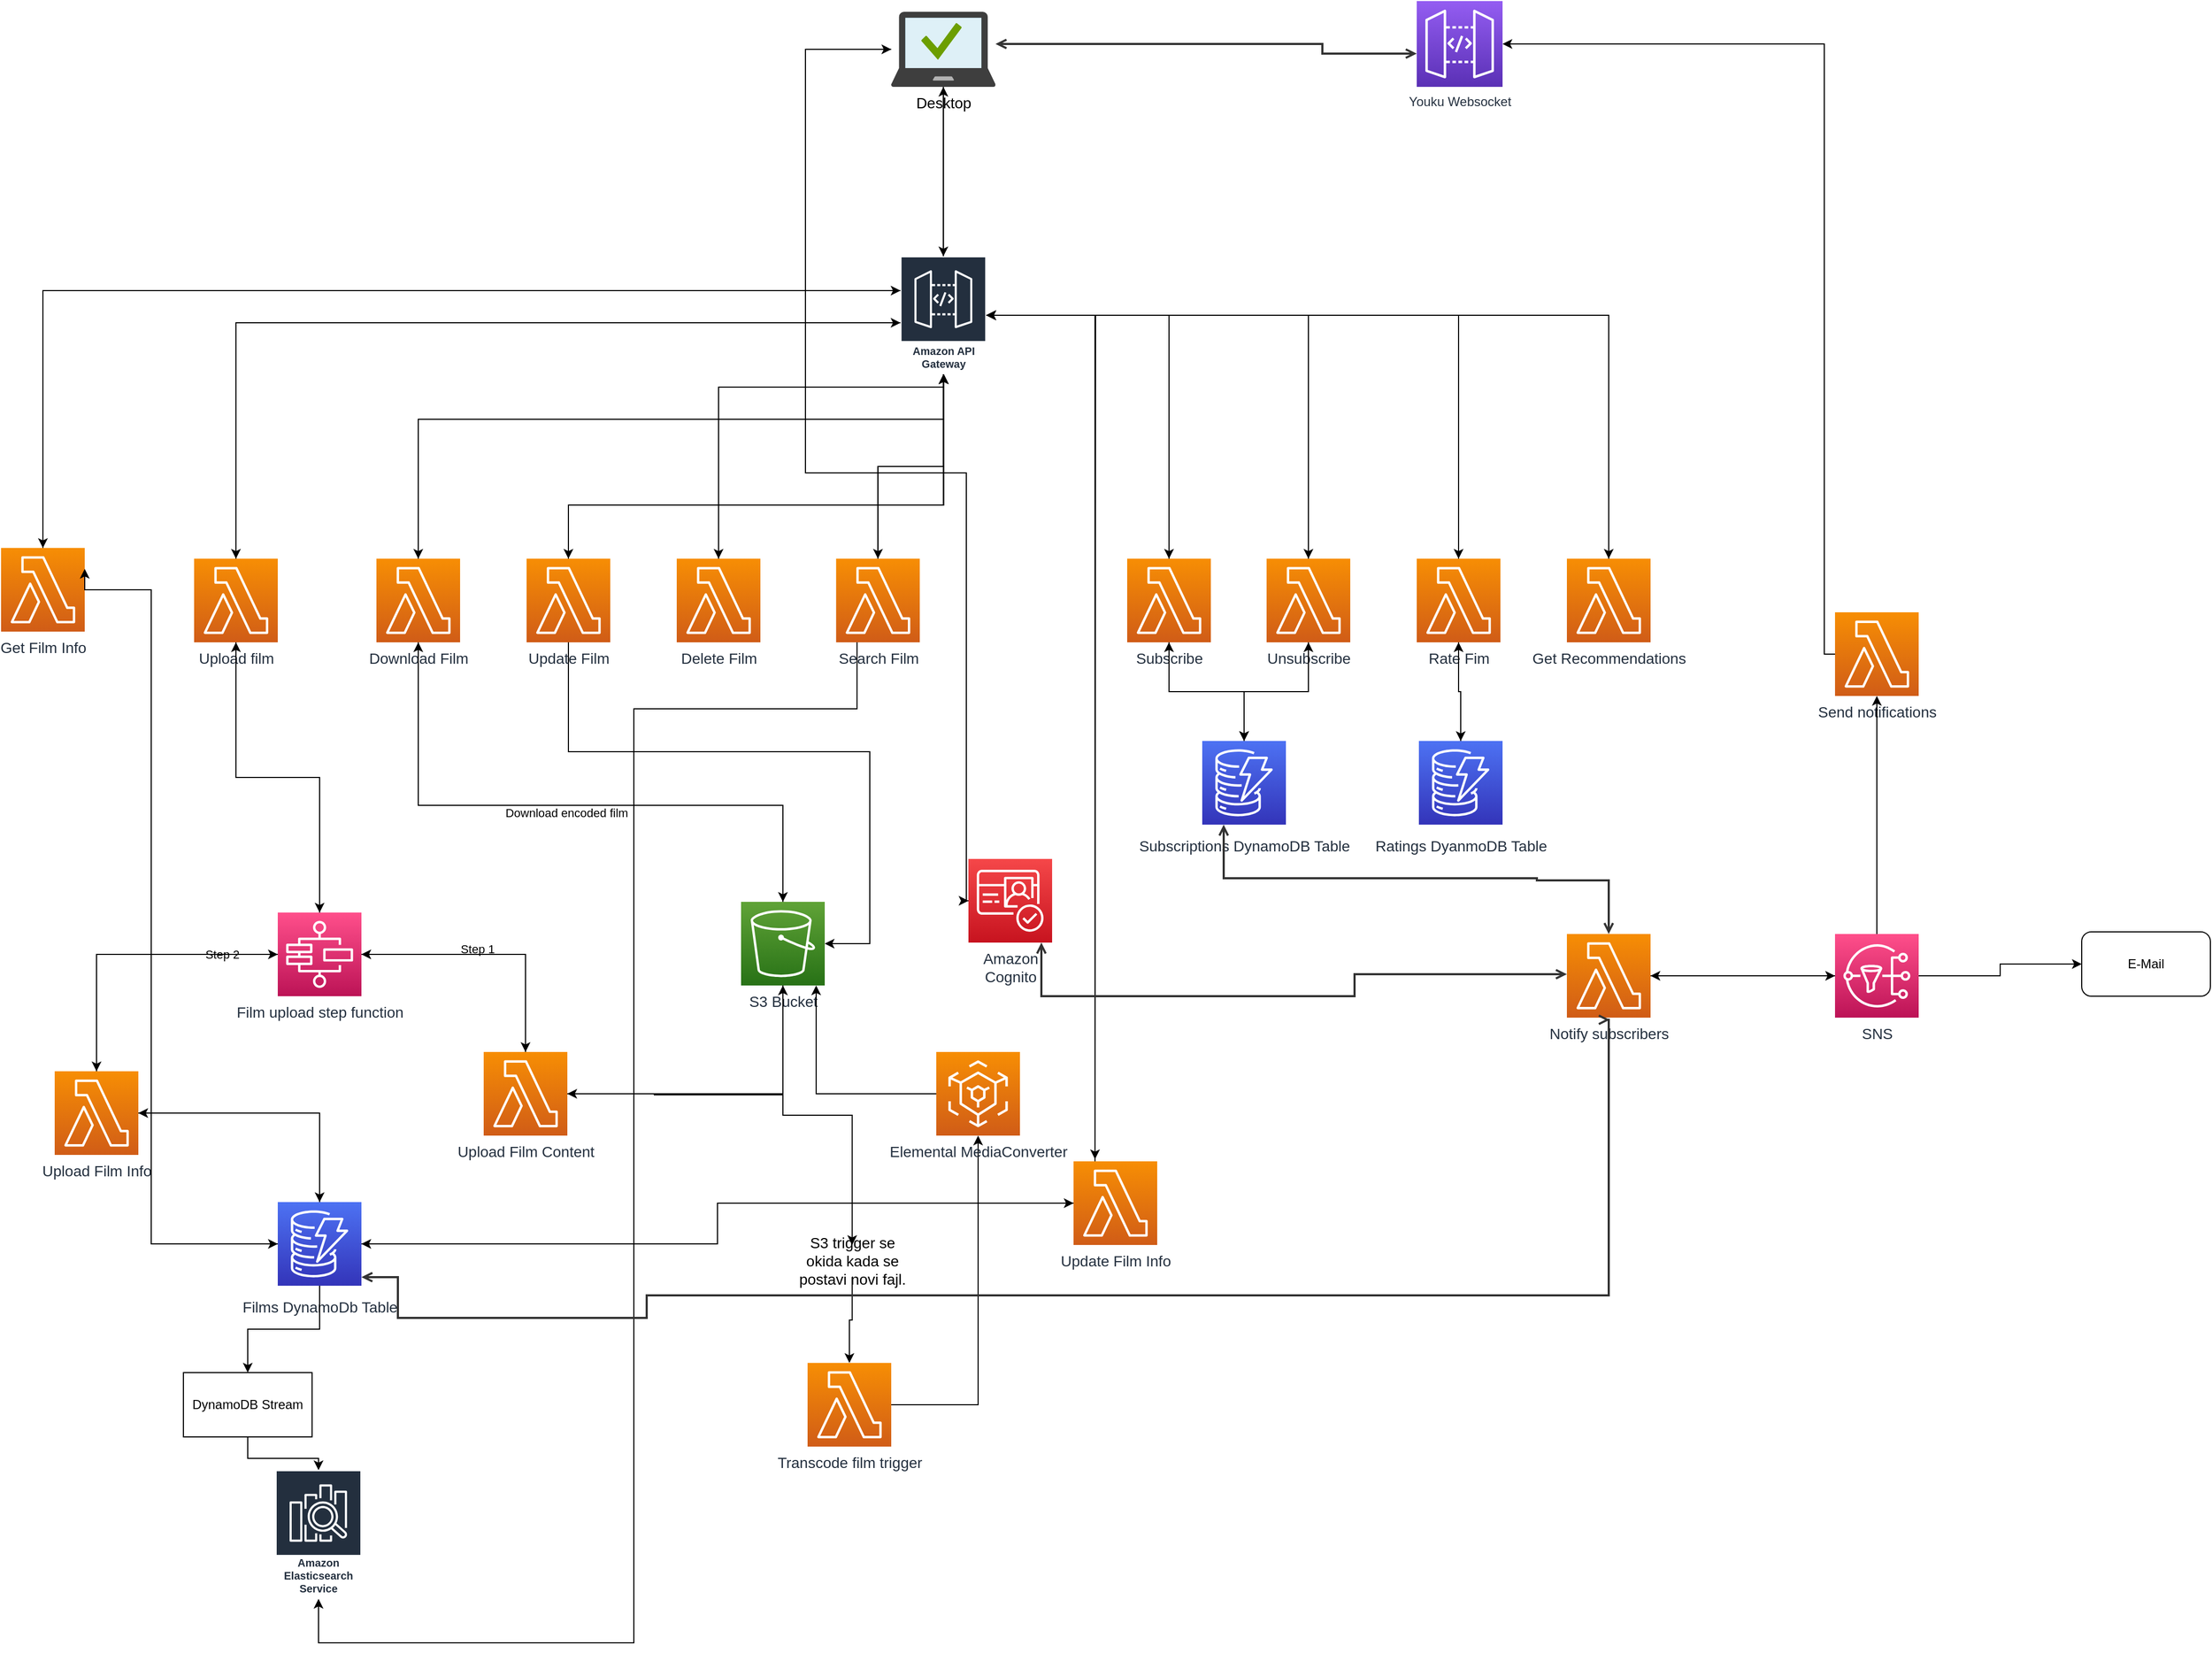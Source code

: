 <mxfile version="24.5.2" type="device">
  <diagram id="qrWKZtWXEoqR6vfH4QNZ" name="Page-2">
    <mxGraphModel dx="2708" dy="1132" grid="1" gridSize="10" guides="1" tooltips="1" connect="1" arrows="1" fold="1" page="1" pageScale="1" pageWidth="3300" pageHeight="4681" math="0" shadow="0">
      <root>
        <mxCell id="0" />
        <mxCell id="1" parent="0" />
        <mxCell id="-oTW0plPv0ov6GUqyXmR-3" value="" style="edgeStyle=orthogonalEdgeStyle;rounded=0;orthogonalLoop=1;jettySize=auto;html=1;" parent="1" source="-oTW0plPv0ov6GUqyXmR-2" target="haqUP2AlpUg8eAnVV5Vj-1" edge="1">
          <mxGeometry relative="1" as="geometry">
            <Array as="points">
              <mxPoint x="2400" y="669" />
              <mxPoint x="2400" y="100" />
            </Array>
          </mxGeometry>
        </mxCell>
        <mxCell id="haqUP2AlpUg8eAnVV5Vj-1" value="Youku Websocket" style="outlineConnect=0;fontColor=#232F3E;gradientColor=#945DF2;gradientDirection=north;fillColor=#5A30B5;strokeColor=#ffffff;dashed=0;verticalLabelPosition=bottom;verticalAlign=top;align=center;html=1;fontSize=12;fontStyle=0;aspect=fixed;shape=mxgraph.aws4.resourceIcon;resIcon=mxgraph.aws4.api_gateway;labelBackgroundColor=#ffffff;" parent="1" vertex="1">
          <mxGeometry x="2020" y="60" width="80" height="80" as="geometry" />
        </mxCell>
        <mxCell id="pR52L9XEwn9BZaCSdRUn-3" style="edgeStyle=orthogonalEdgeStyle;rounded=0;orthogonalLoop=1;jettySize=auto;html=1;" parent="1" source="iN66YnYfFS2RfafdsOjn-4" target="Ah-rWA7a8RFFJsTd4V0t-1" edge="1">
          <mxGeometry relative="1" as="geometry">
            <Array as="points">
              <mxPoint x="1450" y="105" />
              <mxPoint x="1450" y="500" />
              <mxPoint x="1600" y="500" />
              <mxPoint x="1600" y="899" />
            </Array>
          </mxGeometry>
        </mxCell>
        <mxCell id="oQnPuo_Vjp037HfI9C_l-28" style="edgeStyle=orthogonalEdgeStyle;rounded=0;orthogonalLoop=1;jettySize=auto;html=1;" parent="1" source="iN66YnYfFS2RfafdsOjn-4" target="1LZ5U4FYgUgvblBmjZbT-1" edge="1">
          <mxGeometry relative="1" as="geometry" />
        </mxCell>
        <mxCell id="iN66YnYfFS2RfafdsOjn-4" value="" style="image;sketch=0;aspect=fixed;html=1;points=[];align=center;fontSize=12;image=img/lib/mscae/Managed_Desktop.svg;" parent="1" vertex="1">
          <mxGeometry x="1530" y="70" width="97.23" height="70" as="geometry" />
        </mxCell>
        <mxCell id="pR52L9XEwn9BZaCSdRUn-6" style="edgeStyle=orthogonalEdgeStyle;rounded=0;orthogonalLoop=1;jettySize=auto;html=1;" parent="1" source="1LZ5U4FYgUgvblBmjZbT-1" edge="1">
          <mxGeometry relative="1" as="geometry">
            <mxPoint x="1720.0" y="1140" as="targetPoint" />
          </mxGeometry>
        </mxCell>
        <mxCell id="oQnPuo_Vjp037HfI9C_l-22" style="edgeStyle=orthogonalEdgeStyle;rounded=0;orthogonalLoop=1;jettySize=auto;html=1;" parent="1" source="1LZ5U4FYgUgvblBmjZbT-1" target="nhE0SzOjYlewrr15for8-2" edge="1">
          <mxGeometry relative="1" as="geometry" />
        </mxCell>
        <mxCell id="oQnPuo_Vjp037HfI9C_l-29" style="edgeStyle=orthogonalEdgeStyle;rounded=0;orthogonalLoop=1;jettySize=auto;html=1;" parent="1" source="1LZ5U4FYgUgvblBmjZbT-1" target="iN66YnYfFS2RfafdsOjn-4" edge="1">
          <mxGeometry relative="1" as="geometry" />
        </mxCell>
        <mxCell id="1LZ5U4FYgUgvblBmjZbT-1" value="Amazon API Gateway" style="sketch=0;outlineConnect=0;fontColor=#232F3E;gradientColor=none;strokeColor=#ffffff;fillColor=#232F3E;dashed=0;verticalLabelPosition=middle;verticalAlign=bottom;align=center;html=1;whiteSpace=wrap;fontSize=10;fontStyle=1;spacing=3;shape=mxgraph.aws4.productIcon;prIcon=mxgraph.aws4.api_gateway;" parent="1" vertex="1">
          <mxGeometry x="1538.61" y="298" width="80" height="110" as="geometry" />
        </mxCell>
        <mxCell id="aSujia8pRyjpzmEGRb2T-9" value="&lt;font style=&quot;font-size: 14px;&quot;&gt;Desktop&lt;/font&gt;" style="text;html=1;align=center;verticalAlign=middle;whiteSpace=wrap;rounded=0;" parent="1" vertex="1">
          <mxGeometry x="1548.61" y="140" width="60" height="30" as="geometry" />
        </mxCell>
        <mxCell id="m-gtsOdYV6r-sIJM5uRn-1" value="" style="edgeStyle=orthogonalEdgeStyle;rounded=0;orthogonalLoop=1;jettySize=auto;html=1;" parent="1" source="A3bwHiDRa3O6xtMOo0vS-1" target="zwbvziHzxdQ-VD7ybJhb-1" edge="1">
          <mxGeometry relative="1" as="geometry" />
        </mxCell>
        <mxCell id="oQnPuo_Vjp037HfI9C_l-7" style="edgeStyle=orthogonalEdgeStyle;rounded=0;orthogonalLoop=1;jettySize=auto;html=1;" parent="1" source="A3bwHiDRa3O6xtMOo0vS-1" target="1LZ5U4FYgUgvblBmjZbT-1" edge="1">
          <mxGeometry relative="1" as="geometry">
            <Array as="points">
              <mxPoint x="919" y="360" />
            </Array>
          </mxGeometry>
        </mxCell>
        <mxCell id="A3bwHiDRa3O6xtMOo0vS-1" value="&lt;font style=&quot;font-size: 14px;&quot;&gt;Upload film&lt;/font&gt;" style="sketch=0;points=[[0,0,0],[0.25,0,0],[0.5,0,0],[0.75,0,0],[1,0,0],[0,1,0],[0.25,1,0],[0.5,1,0],[0.75,1,0],[1,1,0],[0,0.25,0],[0,0.5,0],[0,0.75,0],[1,0.25,0],[1,0.5,0],[1,0.75,0]];outlineConnect=0;fontColor=#232F3E;gradientColor=#F78E04;gradientDirection=north;fillColor=#D05C17;strokeColor=#ffffff;dashed=0;verticalLabelPosition=bottom;verticalAlign=top;align=center;html=1;fontSize=12;fontStyle=0;aspect=fixed;shape=mxgraph.aws4.resourceIcon;resIcon=mxgraph.aws4.lambda;" parent="1" vertex="1">
          <mxGeometry x="880" y="580" width="78" height="78" as="geometry" />
        </mxCell>
        <mxCell id="dJ25KKCVHMb_WHHfRiwC-1" value="" style="edgeStyle=orthogonalEdgeStyle;rounded=0;orthogonalLoop=1;jettySize=auto;html=1;" parent="1" source="-CaQ9wihmAJfuCWuxJk7-1" target="g4incZLyhrPWC_qWxy9h-1" edge="1">
          <mxGeometry relative="1" as="geometry">
            <Array as="points">
              <mxPoint x="1089" y="810" />
              <mxPoint x="1429" y="810" />
            </Array>
          </mxGeometry>
        </mxCell>
        <mxCell id="dJ25KKCVHMb_WHHfRiwC-2" value="Download encoded film" style="edgeLabel;html=1;align=center;verticalAlign=middle;resizable=0;points=[];" parent="dJ25KKCVHMb_WHHfRiwC-1" vertex="1" connectable="0">
          <mxGeometry x="-0.006" y="-7" relative="1" as="geometry">
            <mxPoint as="offset" />
          </mxGeometry>
        </mxCell>
        <mxCell id="oQnPuo_Vjp037HfI9C_l-9" style="edgeStyle=orthogonalEdgeStyle;rounded=0;orthogonalLoop=1;jettySize=auto;html=1;" parent="1" source="-CaQ9wihmAJfuCWuxJk7-1" target="1LZ5U4FYgUgvblBmjZbT-1" edge="1">
          <mxGeometry relative="1" as="geometry">
            <Array as="points">
              <mxPoint x="1089" y="450" />
              <mxPoint x="1579" y="450" />
            </Array>
          </mxGeometry>
        </mxCell>
        <mxCell id="-CaQ9wihmAJfuCWuxJk7-1" value="&lt;font style=&quot;font-size: 14px;&quot;&gt;Download Film&lt;/font&gt;" style="sketch=0;points=[[0,0,0],[0.25,0,0],[0.5,0,0],[0.75,0,0],[1,0,0],[0,1,0],[0.25,1,0],[0.5,1,0],[0.75,1,0],[1,1,0],[0,0.25,0],[0,0.5,0],[0,0.75,0],[1,0.25,0],[1,0.5,0],[1,0.75,0]];outlineConnect=0;fontColor=#232F3E;gradientColor=#F78E04;gradientDirection=north;fillColor=#D05C17;strokeColor=#ffffff;dashed=0;verticalLabelPosition=bottom;verticalAlign=top;align=center;html=1;fontSize=12;fontStyle=0;aspect=fixed;shape=mxgraph.aws4.resourceIcon;resIcon=mxgraph.aws4.lambda;" parent="1" vertex="1">
          <mxGeometry x="1050" y="580" width="78" height="78" as="geometry" />
        </mxCell>
        <mxCell id="-oLH_aFpLKYCfT1-ocV0-1" value="" style="edgeStyle=orthogonalEdgeStyle;rounded=0;orthogonalLoop=1;jettySize=auto;html=1;" parent="1" source="IjOWUp1-B-h_G1jws__u-1" target="g4incZLyhrPWC_qWxy9h-1" edge="1">
          <mxGeometry relative="1" as="geometry">
            <Array as="points">
              <mxPoint x="1229" y="760" />
              <mxPoint x="1510" y="760" />
            </Array>
          </mxGeometry>
        </mxCell>
        <mxCell id="oQnPuo_Vjp037HfI9C_l-11" style="edgeStyle=orthogonalEdgeStyle;rounded=0;orthogonalLoop=1;jettySize=auto;html=1;" parent="1" source="IjOWUp1-B-h_G1jws__u-1" target="1LZ5U4FYgUgvblBmjZbT-1" edge="1">
          <mxGeometry relative="1" as="geometry">
            <Array as="points">
              <mxPoint x="1229" y="530" />
              <mxPoint x="1579" y="530" />
            </Array>
          </mxGeometry>
        </mxCell>
        <mxCell id="IjOWUp1-B-h_G1jws__u-1" value="&lt;font style=&quot;font-size: 14px;&quot;&gt;Update Film&lt;/font&gt;" style="sketch=0;points=[[0,0,0],[0.25,0,0],[0.5,0,0],[0.75,0,0],[1,0,0],[0,1,0],[0.25,1,0],[0.5,1,0],[0.75,1,0],[1,1,0],[0,0.25,0],[0,0.5,0],[0,0.75,0],[1,0.25,0],[1,0.5,0],[1,0.75,0]];outlineConnect=0;fontColor=#232F3E;gradientColor=#F78E04;gradientDirection=north;fillColor=#D05C17;strokeColor=#ffffff;dashed=0;verticalLabelPosition=bottom;verticalAlign=top;align=center;html=1;fontSize=12;fontStyle=0;aspect=fixed;shape=mxgraph.aws4.resourceIcon;resIcon=mxgraph.aws4.lambda;" parent="1" vertex="1">
          <mxGeometry x="1190" y="580" width="78" height="78" as="geometry" />
        </mxCell>
        <mxCell id="hNVec_3Xmeq4HK9U5Uui-2" value="" style="edgeStyle=orthogonalEdgeStyle;rounded=0;orthogonalLoop=1;jettySize=auto;html=1;exitX=0.25;exitY=1;exitDx=0;exitDy=0;exitPerimeter=0;" parent="1" source="HQDfZyqZ5d_Y6srJ__cu-2" target="1HdTy0Adg-34aiVyMcnT-1" edge="1">
          <mxGeometry relative="1" as="geometry">
            <mxPoint x="1492.61" y="720.0" as="sourcePoint" />
            <mxPoint x="1050" y="1591.091" as="targetPoint" />
            <Array as="points">
              <mxPoint x="1498" y="720" />
              <mxPoint x="1290" y="720" />
              <mxPoint x="1290" y="1591" />
              <mxPoint x="996" y="1591" />
            </Array>
          </mxGeometry>
        </mxCell>
        <mxCell id="oQnPuo_Vjp037HfI9C_l-16" style="edgeStyle=orthogonalEdgeStyle;rounded=0;orthogonalLoop=1;jettySize=auto;html=1;" parent="1" source="HQDfZyqZ5d_Y6srJ__cu-2" target="1LZ5U4FYgUgvblBmjZbT-1" edge="1">
          <mxGeometry relative="1" as="geometry" />
        </mxCell>
        <mxCell id="HQDfZyqZ5d_Y6srJ__cu-2" value="&lt;span style=&quot;font-size: 14px;&quot;&gt;Search Film&lt;/span&gt;" style="sketch=0;points=[[0,0,0],[0.25,0,0],[0.5,0,0],[0.75,0,0],[1,0,0],[0,1,0],[0.25,1,0],[0.5,1,0],[0.75,1,0],[1,1,0],[0,0.25,0],[0,0.5,0],[0,0.75,0],[1,0.25,0],[1,0.5,0],[1,0.75,0]];outlineConnect=0;fontColor=#232F3E;gradientColor=#F78E04;gradientDirection=north;fillColor=#D05C17;strokeColor=#ffffff;dashed=0;verticalLabelPosition=bottom;verticalAlign=top;align=center;html=1;fontSize=12;fontStyle=0;aspect=fixed;shape=mxgraph.aws4.resourceIcon;resIcon=mxgraph.aws4.lambda;" parent="1" vertex="1">
          <mxGeometry x="1478.61" y="580" width="78" height="78" as="geometry" />
        </mxCell>
        <mxCell id="oQnPuo_Vjp037HfI9C_l-13" style="edgeStyle=orthogonalEdgeStyle;rounded=0;orthogonalLoop=1;jettySize=auto;html=1;" parent="1" source="HQDfZyqZ5d_Y6srJ__cu-3" target="1LZ5U4FYgUgvblBmjZbT-1" edge="1">
          <mxGeometry relative="1" as="geometry">
            <Array as="points">
              <mxPoint x="1369" y="420" />
              <mxPoint x="1579" y="420" />
            </Array>
          </mxGeometry>
        </mxCell>
        <mxCell id="HQDfZyqZ5d_Y6srJ__cu-3" value="&lt;font style=&quot;font-size: 14px;&quot;&gt;Delete Film&lt;/font&gt;" style="sketch=0;points=[[0,0,0],[0.25,0,0],[0.5,0,0],[0.75,0,0],[1,0,0],[0,1,0],[0.25,1,0],[0.5,1,0],[0.75,1,0],[1,1,0],[0,0.25,0],[0,0.5,0],[0,0.75,0],[1,0.25,0],[1,0.5,0],[1,0.75,0]];outlineConnect=0;fontColor=#232F3E;gradientColor=#F78E04;gradientDirection=north;fillColor=#D05C17;strokeColor=#ffffff;dashed=0;verticalLabelPosition=bottom;verticalAlign=top;align=center;html=1;fontSize=12;fontStyle=0;aspect=fixed;shape=mxgraph.aws4.resourceIcon;resIcon=mxgraph.aws4.lambda;" parent="1" vertex="1">
          <mxGeometry x="1330" y="580" width="78" height="78" as="geometry" />
        </mxCell>
        <mxCell id="5uZ4TqVjd6OY23v11pGw-2" style="edgeStyle=orthogonalEdgeStyle;rounded=0;orthogonalLoop=1;jettySize=auto;html=1;" parent="1" source="nhE0SzOjYlewrr15for8-1" target="5uZ4TqVjd6OY23v11pGw-1" edge="1">
          <mxGeometry relative="1" as="geometry" />
        </mxCell>
        <mxCell id="oQnPuo_Vjp037HfI9C_l-19" style="edgeStyle=orthogonalEdgeStyle;rounded=0;orthogonalLoop=1;jettySize=auto;html=1;" parent="1" source="nhE0SzOjYlewrr15for8-1" target="1LZ5U4FYgUgvblBmjZbT-1" edge="1">
          <mxGeometry relative="1" as="geometry">
            <Array as="points">
              <mxPoint x="1789" y="353" />
            </Array>
          </mxGeometry>
        </mxCell>
        <mxCell id="nhE0SzOjYlewrr15for8-1" value="&lt;font style=&quot;font-size: 14px;&quot;&gt;Subscribe&lt;/font&gt;" style="sketch=0;points=[[0,0,0],[0.25,0,0],[0.5,0,0],[0.75,0,0],[1,0,0],[0,1,0],[0.25,1,0],[0.5,1,0],[0.75,1,0],[1,1,0],[0,0.25,0],[0,0.5,0],[0,0.75,0],[1,0.25,0],[1,0.5,0],[1,0.75,0]];outlineConnect=0;fontColor=#232F3E;gradientColor=#F78E04;gradientDirection=north;fillColor=#D05C17;strokeColor=#ffffff;dashed=0;verticalLabelPosition=bottom;verticalAlign=top;align=center;html=1;fontSize=12;fontStyle=0;aspect=fixed;shape=mxgraph.aws4.resourceIcon;resIcon=mxgraph.aws4.lambda;" parent="1" vertex="1">
          <mxGeometry x="1750" y="580" width="78" height="78" as="geometry" />
        </mxCell>
        <mxCell id="5uZ4TqVjd6OY23v11pGw-5" value="" style="edgeStyle=orthogonalEdgeStyle;rounded=0;orthogonalLoop=1;jettySize=auto;html=1;" parent="1" source="nhE0SzOjYlewrr15for8-2" target="5uZ4TqVjd6OY23v11pGw-1" edge="1">
          <mxGeometry relative="1" as="geometry" />
        </mxCell>
        <mxCell id="oQnPuo_Vjp037HfI9C_l-27" style="edgeStyle=orthogonalEdgeStyle;rounded=0;orthogonalLoop=1;jettySize=auto;html=1;" parent="1" source="nhE0SzOjYlewrr15for8-2" target="1LZ5U4FYgUgvblBmjZbT-1" edge="1">
          <mxGeometry relative="1" as="geometry">
            <Array as="points">
              <mxPoint x="1919" y="353" />
            </Array>
          </mxGeometry>
        </mxCell>
        <mxCell id="nhE0SzOjYlewrr15for8-2" value="&lt;font style=&quot;font-size: 14px;&quot;&gt;Unsubscribe&lt;/font&gt;" style="sketch=0;points=[[0,0,0],[0.25,0,0],[0.5,0,0],[0.75,0,0],[1,0,0],[0,1,0],[0.25,1,0],[0.5,1,0],[0.75,1,0],[1,1,0],[0,0.25,0],[0,0.5,0],[0,0.75,0],[1,0.25,0],[1,0.5,0],[1,0.75,0]];outlineConnect=0;fontColor=#232F3E;gradientColor=#F78E04;gradientDirection=north;fillColor=#D05C17;strokeColor=#ffffff;dashed=0;verticalLabelPosition=bottom;verticalAlign=top;align=center;html=1;fontSize=12;fontStyle=0;aspect=fixed;shape=mxgraph.aws4.resourceIcon;resIcon=mxgraph.aws4.lambda;" parent="1" vertex="1">
          <mxGeometry x="1880" y="580" width="78" height="78" as="geometry" />
        </mxCell>
        <mxCell id="bWky0x-gCk7p2PIuhOlj-4" style="edgeStyle=orthogonalEdgeStyle;rounded=0;orthogonalLoop=1;jettySize=auto;html=1;" parent="1" source="6vuF5VktS0p-2_ZFpQ3R-1" target="B0HMjVkiUNTTecUUTbxv-1" edge="1">
          <mxGeometry relative="1" as="geometry" />
        </mxCell>
        <mxCell id="oQnPuo_Vjp037HfI9C_l-26" style="edgeStyle=orthogonalEdgeStyle;rounded=0;orthogonalLoop=1;jettySize=auto;html=1;" parent="1" source="6vuF5VktS0p-2_ZFpQ3R-1" target="1LZ5U4FYgUgvblBmjZbT-1" edge="1">
          <mxGeometry relative="1" as="geometry">
            <Array as="points">
              <mxPoint x="2059" y="353" />
            </Array>
          </mxGeometry>
        </mxCell>
        <mxCell id="6vuF5VktS0p-2_ZFpQ3R-1" value="&lt;font style=&quot;font-size: 14px;&quot;&gt;Rate Fim&lt;/font&gt;" style="sketch=0;points=[[0,0,0],[0.25,0,0],[0.5,0,0],[0.75,0,0],[1,0,0],[0,1,0],[0.25,1,0],[0.5,1,0],[0.75,1,0],[1,1,0],[0,0.25,0],[0,0.5,0],[0,0.75,0],[1,0.25,0],[1,0.5,0],[1,0.75,0]];outlineConnect=0;fontColor=#232F3E;gradientColor=#F78E04;gradientDirection=north;fillColor=#D05C17;strokeColor=#ffffff;dashed=0;verticalLabelPosition=bottom;verticalAlign=top;align=center;html=1;fontSize=12;fontStyle=0;aspect=fixed;shape=mxgraph.aws4.resourceIcon;resIcon=mxgraph.aws4.lambda;" parent="1" vertex="1">
          <mxGeometry x="2020" y="580" width="78" height="78" as="geometry" />
        </mxCell>
        <mxCell id="oQnPuo_Vjp037HfI9C_l-25" style="edgeStyle=orthogonalEdgeStyle;rounded=0;orthogonalLoop=1;jettySize=auto;html=1;" parent="1" source="6khzHDRa2ss2XpkSq0s4-1" target="1LZ5U4FYgUgvblBmjZbT-1" edge="1">
          <mxGeometry relative="1" as="geometry">
            <Array as="points">
              <mxPoint x="2199" y="353" />
            </Array>
          </mxGeometry>
        </mxCell>
        <mxCell id="6khzHDRa2ss2XpkSq0s4-1" value="&lt;font style=&quot;font-size: 14px;&quot;&gt;Get Recommendations&lt;/font&gt;" style="sketch=0;points=[[0,0,0],[0.25,0,0],[0.5,0,0],[0.75,0,0],[1,0,0],[0,1,0],[0.25,1,0],[0.5,1,0],[0.75,1,0],[1,1,0],[0,0.25,0],[0,0.5,0],[0,0.75,0],[1,0.25,0],[1,0.5,0],[1,0.75,0]];outlineConnect=0;fontColor=#232F3E;gradientColor=#F78E04;gradientDirection=north;fillColor=#D05C17;strokeColor=#ffffff;dashed=0;verticalLabelPosition=bottom;verticalAlign=top;align=center;html=1;fontSize=12;fontStyle=0;aspect=fixed;shape=mxgraph.aws4.resourceIcon;resIcon=mxgraph.aws4.lambda;" parent="1" vertex="1">
          <mxGeometry x="2160" y="580" width="78" height="78" as="geometry" />
        </mxCell>
        <mxCell id="cp48JA5bzD2Z5bZWsc-s-2" value="" style="edgeStyle=orthogonalEdgeStyle;rounded=0;orthogonalLoop=1;jettySize=auto;html=1;" parent="1" source="9laERW-XHKAZnhqgaagh-2" target="cp48JA5bzD2Z5bZWsc-s-1" edge="1">
          <mxGeometry relative="1" as="geometry" />
        </mxCell>
        <mxCell id="g4incZLyhrPWC_qWxy9h-1" value="&lt;font style=&quot;font-size: 14px;&quot;&gt;S3 Bucket&lt;/font&gt;" style="outlineConnect=0;fontColor=#232F3E;gradientColor=#60A337;gradientDirection=north;fillColor=#277116;strokeColor=#ffffff;dashed=0;verticalLabelPosition=bottom;verticalAlign=top;align=center;html=1;fontSize=12;fontStyle=0;aspect=fixed;shape=mxgraph.aws4.resourceIcon;resIcon=mxgraph.aws4.s3;labelBackgroundColor=#ffffff;" parent="1" vertex="1">
          <mxGeometry x="1390" y="900" width="78" height="78" as="geometry" />
        </mxCell>
        <mxCell id="3fGEoZ_95Ahv7V7Ujwu2-1" value="" style="edgeStyle=orthogonalEdgeStyle;rounded=0;orthogonalLoop=1;jettySize=auto;html=1;" parent="1" source="zwbvziHzxdQ-VD7ybJhb-1" target="3fpSlr9tXUAgtqJTFV_I-1" edge="1">
          <mxGeometry relative="1" as="geometry" />
        </mxCell>
        <mxCell id="JM_C_5BKig1TV-2u8X7m-2" value="Step 1" style="edgeLabel;html=1;align=center;verticalAlign=middle;resizable=0;points=[];" parent="3fGEoZ_95Ahv7V7Ujwu2-1" vertex="1" connectable="0">
          <mxGeometry x="-0.109" y="5" relative="1" as="geometry">
            <mxPoint x="-1" as="offset" />
          </mxGeometry>
        </mxCell>
        <mxCell id="jIUYvr2I1AIs4xunfs9R-2" value="" style="edgeStyle=orthogonalEdgeStyle;rounded=0;orthogonalLoop=1;jettySize=auto;html=1;" parent="1" source="zwbvziHzxdQ-VD7ybJhb-1" target="jIUYvr2I1AIs4xunfs9R-1" edge="1">
          <mxGeometry relative="1" as="geometry" />
        </mxCell>
        <mxCell id="evssllreUBUv-tskWtaJ-2" value="Step 2" style="edgeLabel;html=1;align=center;verticalAlign=middle;resizable=0;points=[];" parent="jIUYvr2I1AIs4xunfs9R-2" vertex="1" connectable="0">
          <mxGeometry x="-0.617" relative="1" as="geometry">
            <mxPoint x="1" as="offset" />
          </mxGeometry>
        </mxCell>
        <mxCell id="zwbvziHzxdQ-VD7ybJhb-1" value="&lt;font style=&quot;font-size: 14px;&quot;&gt;Film upload step function&lt;/font&gt;" style="sketch=0;points=[[0,0,0],[0.25,0,0],[0.5,0,0],[0.75,0,0],[1,0,0],[0,1,0],[0.25,1,0],[0.5,1,0],[0.75,1,0],[1,1,0],[0,0.25,0],[0,0.5,0],[0,0.75,0],[1,0.25,0],[1,0.5,0],[1,0.75,0]];outlineConnect=0;fontColor=#232F3E;gradientColor=#FF4F8B;gradientDirection=north;fillColor=#BC1356;strokeColor=#ffffff;dashed=0;verticalLabelPosition=bottom;verticalAlign=top;align=center;html=1;fontSize=12;fontStyle=0;aspect=fixed;shape=mxgraph.aws4.resourceIcon;resIcon=mxgraph.aws4.step_functions;" parent="1" vertex="1">
          <mxGeometry x="958" y="910" width="78" height="78" as="geometry" />
        </mxCell>
        <mxCell id="JM_C_5BKig1TV-2u8X7m-1" value="" style="edgeStyle=orthogonalEdgeStyle;rounded=0;orthogonalLoop=1;jettySize=auto;html=1;" parent="1" source="3fpSlr9tXUAgtqJTFV_I-1" target="g4incZLyhrPWC_qWxy9h-1" edge="1">
          <mxGeometry relative="1" as="geometry" />
        </mxCell>
        <mxCell id="3fpSlr9tXUAgtqJTFV_I-1" value="&lt;font style=&quot;font-size: 14px;&quot;&gt;Upload Film Content&lt;/font&gt;" style="sketch=0;points=[[0,0,0],[0.25,0,0],[0.5,0,0],[0.75,0,0],[1,0,0],[0,1,0],[0.25,1,0],[0.5,1,0],[0.75,1,0],[1,1,0],[0,0.25,0],[0,0.5,0],[0,0.75,0],[1,0.25,0],[1,0.5,0],[1,0.75,0]];outlineConnect=0;fontColor=#232F3E;gradientColor=#F78E04;gradientDirection=north;fillColor=#D05C17;strokeColor=#ffffff;dashed=0;verticalLabelPosition=bottom;verticalAlign=top;align=center;html=1;fontSize=12;fontStyle=0;aspect=fixed;shape=mxgraph.aws4.resourceIcon;resIcon=mxgraph.aws4.lambda;" parent="1" vertex="1">
          <mxGeometry x="1150" y="1040" width="78" height="78" as="geometry" />
        </mxCell>
        <mxCell id="ckYTwfcSyZgI21D49SX1-3" value="" style="edgeStyle=orthogonalEdgeStyle;rounded=0;orthogonalLoop=1;jettySize=auto;html=1;" parent="1" source="jIUYvr2I1AIs4xunfs9R-1" target="ckYTwfcSyZgI21D49SX1-1" edge="1">
          <mxGeometry relative="1" as="geometry" />
        </mxCell>
        <mxCell id="jIUYvr2I1AIs4xunfs9R-1" value="&lt;font style=&quot;font-size: 14px;&quot;&gt;Upload Film Info&lt;/font&gt;" style="sketch=0;points=[[0,0,0],[0.25,0,0],[0.5,0,0],[0.75,0,0],[1,0,0],[0,1,0],[0.25,1,0],[0.5,1,0],[0.75,1,0],[1,1,0],[0,0.25,0],[0,0.5,0],[0,0.75,0],[1,0.25,0],[1,0.5,0],[1,0.75,0]];outlineConnect=0;fontColor=#232F3E;gradientColor=#F78E04;gradientDirection=north;fillColor=#D05C17;strokeColor=#ffffff;dashed=0;verticalLabelPosition=bottom;verticalAlign=top;align=center;html=1;fontSize=12;fontStyle=0;aspect=fixed;shape=mxgraph.aws4.resourceIcon;resIcon=mxgraph.aws4.lambda;" parent="1" vertex="1">
          <mxGeometry x="750" y="1058" width="78" height="78" as="geometry" />
        </mxCell>
        <mxCell id="6EfX-nK4ke325fNDythZ-1" value="" style="edgeStyle=orthogonalEdgeStyle;rounded=0;orthogonalLoop=1;jettySize=auto;html=1;" parent="1" source="sjQ9wstMMqGRo6Ji6kDi-1" target="1HdTy0Adg-34aiVyMcnT-1" edge="1">
          <mxGeometry relative="1" as="geometry" />
        </mxCell>
        <mxCell id="ckYTwfcSyZgI21D49SX1-1" value="&lt;font style=&quot;font-size: 14px;&quot;&gt;Films DynamoDb Table&lt;/font&gt;" style="outlineConnect=0;fontColor=#232F3E;gradientColor=#4D72F3;gradientDirection=north;fillColor=#3334B9;strokeColor=#ffffff;dashed=0;verticalLabelPosition=bottom;verticalAlign=top;align=center;html=1;fontSize=12;fontStyle=0;aspect=fixed;shape=mxgraph.aws4.resourceIcon;resIcon=mxgraph.aws4.dynamodb;labelBackgroundColor=#ffffff;spacingTop=5;" parent="1" vertex="1">
          <mxGeometry x="958" y="1180" width="78" height="78" as="geometry" />
        </mxCell>
        <mxCell id="zURhf05kmrA4i-RBy3Ud-4" value="" style="edgeStyle=orthogonalEdgeStyle;rounded=0;orthogonalLoop=1;jettySize=auto;html=1;" parent="1" source="zURhf05kmrA4i-RBy3Ud-1" target="ckYTwfcSyZgI21D49SX1-1" edge="1">
          <mxGeometry relative="1" as="geometry">
            <Array as="points">
              <mxPoint x="840" y="609" />
              <mxPoint x="840" y="1219" />
            </Array>
          </mxGeometry>
        </mxCell>
        <mxCell id="oQnPuo_Vjp037HfI9C_l-5" style="edgeStyle=orthogonalEdgeStyle;rounded=0;orthogonalLoop=1;jettySize=auto;html=1;" parent="1" source="zURhf05kmrA4i-RBy3Ud-1" target="1LZ5U4FYgUgvblBmjZbT-1" edge="1">
          <mxGeometry relative="1" as="geometry">
            <Array as="points">
              <mxPoint x="739" y="330" />
            </Array>
          </mxGeometry>
        </mxCell>
        <mxCell id="zURhf05kmrA4i-RBy3Ud-1" value="&lt;font style=&quot;font-size: 14px;&quot;&gt;Get Film Info&lt;/font&gt;" style="sketch=0;points=[[0,0,0],[0.25,0,0],[0.5,0,0],[0.75,0,0],[1,0,0],[0,1,0],[0.25,1,0],[0.5,1,0],[0.75,1,0],[1,1,0],[0,0.25,0],[0,0.5,0],[0,0.75,0],[1,0.25,0],[1,0.5,0],[1,0.75,0]];outlineConnect=0;fontColor=#232F3E;gradientColor=#F78E04;gradientDirection=north;fillColor=#D05C17;strokeColor=#ffffff;dashed=0;verticalLabelPosition=bottom;verticalAlign=top;align=center;html=1;fontSize=12;fontStyle=0;aspect=fixed;shape=mxgraph.aws4.resourceIcon;resIcon=mxgraph.aws4.lambda;" parent="1" vertex="1">
          <mxGeometry x="700" y="570" width="78" height="78" as="geometry" />
        </mxCell>
        <mxCell id="HlI5sGU7cRi6xlRZm3kg-2" value="" style="edgeStyle=orthogonalEdgeStyle;rounded=0;orthogonalLoop=1;jettySize=auto;html=1;" parent="1" source="ThQ4Cn0wO_NTVYMwuJDy-1" target="ckYTwfcSyZgI21D49SX1-1" edge="1">
          <mxGeometry relative="1" as="geometry" />
        </mxCell>
        <mxCell id="oQnPuo_Vjp037HfI9C_l-20" style="edgeStyle=orthogonalEdgeStyle;rounded=0;orthogonalLoop=1;jettySize=auto;html=1;" parent="1" source="ThQ4Cn0wO_NTVYMwuJDy-1" target="1LZ5U4FYgUgvblBmjZbT-1" edge="1">
          <mxGeometry relative="1" as="geometry">
            <Array as="points">
              <mxPoint x="1720" y="353" />
            </Array>
          </mxGeometry>
        </mxCell>
        <mxCell id="ThQ4Cn0wO_NTVYMwuJDy-1" value="&lt;font style=&quot;font-size: 14px;&quot;&gt;Update Film Info&lt;/font&gt;&lt;div&gt;&lt;font style=&quot;font-size: 14px;&quot;&gt;&lt;br&gt;&lt;/font&gt;&lt;/div&gt;" style="sketch=0;points=[[0,0,0],[0.25,0,0],[0.5,0,0],[0.75,0,0],[1,0,0],[0,1,0],[0.25,1,0],[0.5,1,0],[0.75,1,0],[1,1,0],[0,0.25,0],[0,0.5,0],[0,0.75,0],[1,0.25,0],[1,0.5,0],[1,0.75,0]];outlineConnect=0;fontColor=#232F3E;gradientColor=#F78E04;gradientDirection=north;fillColor=#D05C17;strokeColor=#ffffff;dashed=0;verticalLabelPosition=bottom;verticalAlign=top;align=center;html=1;fontSize=12;fontStyle=0;aspect=fixed;shape=mxgraph.aws4.resourceIcon;resIcon=mxgraph.aws4.lambda;" parent="1" vertex="1">
          <mxGeometry x="1700" y="1142" width="78" height="78" as="geometry" />
        </mxCell>
        <mxCell id="1HdTy0Adg-34aiVyMcnT-1" value="Amazon Elasticsearch Service" style="sketch=0;outlineConnect=0;fontColor=#232F3E;gradientColor=none;strokeColor=#ffffff;fillColor=#232F3E;dashed=0;verticalLabelPosition=middle;verticalAlign=bottom;align=center;html=1;whiteSpace=wrap;fontSize=10;fontStyle=1;spacing=3;shape=mxgraph.aws4.productIcon;prIcon=mxgraph.aws4.elasticsearch_service;" parent="1" vertex="1">
          <mxGeometry x="956" y="1430" width="80" height="120" as="geometry" />
        </mxCell>
        <mxCell id="-oTW0plPv0ov6GUqyXmR-2" value="&lt;font style=&quot;font-size: 14px;&quot;&gt;Send notifications&lt;/font&gt;" style="sketch=0;points=[[0,0,0],[0.25,0,0],[0.5,0,0],[0.75,0,0],[1,0,0],[0,1,0],[0.25,1,0],[0.5,1,0],[0.75,1,0],[1,1,0],[0,0.25,0],[0,0.5,0],[0,0.75,0],[1,0.25,0],[1,0.5,0],[1,0.75,0]];outlineConnect=0;fontColor=#232F3E;gradientColor=#F78E04;gradientDirection=north;fillColor=#D05C17;strokeColor=#ffffff;dashed=0;verticalLabelPosition=bottom;verticalAlign=top;align=center;html=1;fontSize=12;fontStyle=0;aspect=fixed;shape=mxgraph.aws4.resourceIcon;resIcon=mxgraph.aws4.lambda;" parent="1" vertex="1">
          <mxGeometry x="2410" y="630" width="78" height="78" as="geometry" />
        </mxCell>
        <mxCell id="98isSZ3G2IG0ZmOE_ZcU-2" value="" style="edgeStyle=orthogonalEdgeStyle;rounded=0;orthogonalLoop=1;jettySize=auto;html=1;" parent="1" source="3VFOv2pST5KJOADQr7_A-1" target="98isSZ3G2IG0ZmOE_ZcU-1" edge="1">
          <mxGeometry relative="1" as="geometry" />
        </mxCell>
        <mxCell id="MBsGjBGGABa7NQGlG7sr-1" style="edgeStyle=orthogonalEdgeStyle;rounded=0;orthogonalLoop=1;jettySize=auto;html=1;" parent="1" source="3VFOv2pST5KJOADQr7_A-1" target="-oTW0plPv0ov6GUqyXmR-2" edge="1">
          <mxGeometry relative="1" as="geometry" />
        </mxCell>
        <mxCell id="vV8LAh2CfWVkDum0yIOS-1" style="edgeStyle=orthogonalEdgeStyle;rounded=0;orthogonalLoop=1;jettySize=auto;html=1;" parent="1" source="3VFOv2pST5KJOADQr7_A-1" target="yWGWih4kLJ24cJHqpsus-1" edge="1">
          <mxGeometry relative="1" as="geometry" />
        </mxCell>
        <mxCell id="3VFOv2pST5KJOADQr7_A-1" value="&lt;font style=&quot;font-size: 14px;&quot;&gt;SNS&lt;/font&gt;" style="sketch=0;points=[[0,0,0],[0.25,0,0],[0.5,0,0],[0.75,0,0],[1,0,0],[0,1,0],[0.25,1,0],[0.5,1,0],[0.75,1,0],[1,1,0],[0,0.25,0],[0,0.5,0],[0,0.75,0],[1,0.25,0],[1,0.5,0],[1,0.75,0]];outlineConnect=0;fontColor=#232F3E;gradientColor=#FF4F8B;gradientDirection=north;fillColor=#BC1356;strokeColor=#ffffff;dashed=0;verticalLabelPosition=bottom;verticalAlign=top;align=center;html=1;fontSize=12;fontStyle=0;aspect=fixed;shape=mxgraph.aws4.resourceIcon;resIcon=mxgraph.aws4.sns;" parent="1" vertex="1">
          <mxGeometry x="2410" y="930" width="78" height="78" as="geometry" />
        </mxCell>
        <mxCell id="jxbYoaDzZkREV6jHip3h-1" style="edgeStyle=orthogonalEdgeStyle;rounded=0;orthogonalLoop=1;jettySize=auto;html=1;" parent="1" source="98isSZ3G2IG0ZmOE_ZcU-1" edge="1">
          <mxGeometry relative="1" as="geometry">
            <mxPoint x="2410" y="969" as="targetPoint" />
          </mxGeometry>
        </mxCell>
        <mxCell id="98isSZ3G2IG0ZmOE_ZcU-1" value="&lt;font style=&quot;font-size: 14px;&quot;&gt;Notify subscribers&lt;/font&gt;" style="sketch=0;points=[[0,0,0],[0.25,0,0],[0.5,0,0],[0.75,0,0],[1,0,0],[0,1,0],[0.25,1,0],[0.5,1,0],[0.75,1,0],[1,1,0],[0,0.25,0],[0,0.5,0],[0,0.75,0],[1,0.25,0],[1,0.5,0],[1,0.75,0]];outlineConnect=0;fontColor=#232F3E;gradientColor=#F78E04;gradientDirection=north;fillColor=#D05C17;strokeColor=#ffffff;dashed=0;verticalLabelPosition=bottom;verticalAlign=top;align=center;html=1;fontSize=12;fontStyle=0;aspect=fixed;shape=mxgraph.aws4.resourceIcon;resIcon=mxgraph.aws4.lambda;" parent="1" vertex="1">
          <mxGeometry x="2160" y="930" width="78" height="78" as="geometry" />
        </mxCell>
        <mxCell id="pR52L9XEwn9BZaCSdRUn-1" style="edgeStyle=orthogonalEdgeStyle;rounded=0;orthogonalLoop=1;jettySize=auto;html=1;" parent="1" source="Ah-rWA7a8RFFJsTd4V0t-1" target="iN66YnYfFS2RfafdsOjn-4" edge="1">
          <mxGeometry relative="1" as="geometry">
            <Array as="points">
              <mxPoint x="1600" y="899" />
              <mxPoint x="1600" y="500" />
              <mxPoint x="1450" y="500" />
              <mxPoint x="1450" y="105" />
            </Array>
          </mxGeometry>
        </mxCell>
        <mxCell id="Ah-rWA7a8RFFJsTd4V0t-1" value="&lt;font style=&quot;font-size: 14px;&quot;&gt;Amazon &lt;br&gt;Cognito&lt;/font&gt;" style="outlineConnect=0;fontColor=#232F3E;gradientColor=#F54749;gradientDirection=north;fillColor=#C7131F;strokeColor=#ffffff;dashed=0;verticalLabelPosition=bottom;verticalAlign=top;align=center;html=1;fontSize=12;fontStyle=0;aspect=fixed;shape=mxgraph.aws4.resourceIcon;resIcon=mxgraph.aws4.cognito;labelBackgroundColor=#ffffff;" parent="1" vertex="1">
          <mxGeometry x="1602" y="860" width="78" height="78" as="geometry" />
        </mxCell>
        <mxCell id="M7jSVs7c9XuCme0VJHon-2" value="" style="edgeStyle=orthogonalEdgeStyle;rounded=0;orthogonalLoop=1;jettySize=auto;html=1;" parent="1" source="cp48JA5bzD2Z5bZWsc-s-1" target="M7jSVs7c9XuCme0VJHon-1" edge="1">
          <mxGeometry relative="1" as="geometry" />
        </mxCell>
        <mxCell id="cp48JA5bzD2Z5bZWsc-s-1" value="&lt;font style=&quot;font-size: 14px;&quot;&gt;Transcode film trigger&lt;/font&gt;" style="sketch=0;points=[[0,0,0],[0.25,0,0],[0.5,0,0],[0.75,0,0],[1,0,0],[0,1,0],[0.25,1,0],[0.5,1,0],[0.75,1,0],[1,1,0],[0,0.25,0],[0,0.5,0],[0,0.75,0],[1,0.25,0],[1,0.5,0],[1,0.75,0]];outlineConnect=0;fontColor=#232F3E;gradientColor=#F78E04;gradientDirection=north;fillColor=#D05C17;strokeColor=#ffffff;dashed=0;verticalLabelPosition=bottom;verticalAlign=top;align=center;html=1;fontSize=12;fontStyle=0;aspect=fixed;shape=mxgraph.aws4.resourceIcon;resIcon=mxgraph.aws4.lambda;" parent="1" vertex="1">
          <mxGeometry x="1452" y="1330" width="78" height="78" as="geometry" />
        </mxCell>
        <mxCell id="59jKjo9oQYvLegbkSNOh-2" style="edgeStyle=orthogonalEdgeStyle;rounded=0;orthogonalLoop=1;jettySize=auto;html=1;" parent="1" source="M7jSVs7c9XuCme0VJHon-1" target="g4incZLyhrPWC_qWxy9h-1" edge="1">
          <mxGeometry relative="1" as="geometry">
            <Array as="points">
              <mxPoint x="1460" y="1079" />
            </Array>
          </mxGeometry>
        </mxCell>
        <mxCell id="M7jSVs7c9XuCme0VJHon-1" value="&lt;font style=&quot;font-size: 14px;&quot;&gt;Elemental MediaConverter&lt;/font&gt;" style="sketch=0;points=[[0,0,0],[0.25,0,0],[0.5,0,0],[0.75,0,0],[1,0,0],[0,1,0],[0.25,1,0],[0.5,1,0],[0.75,1,0],[1,1,0],[0,0.25,0],[0,0.5,0],[0,0.75,0],[1,0.25,0],[1,0.5,0],[1,0.75,0]];outlineConnect=0;fontColor=#232F3E;gradientColor=#F78E04;gradientDirection=north;fillColor=#D05C17;strokeColor=#ffffff;dashed=0;verticalLabelPosition=bottom;verticalAlign=top;align=center;html=1;fontSize=12;fontStyle=0;aspect=fixed;shape=mxgraph.aws4.resourceIcon;resIcon=mxgraph.aws4.elemental_mediaconvert;" parent="1" vertex="1">
          <mxGeometry x="1572" y="1040" width="78" height="78" as="geometry" />
        </mxCell>
        <mxCell id="sjQ9wstMMqGRo6Ji6kDi-2" value="" style="edgeStyle=orthogonalEdgeStyle;rounded=0;orthogonalLoop=1;jettySize=auto;html=1;" parent="1" source="ckYTwfcSyZgI21D49SX1-1" target="sjQ9wstMMqGRo6Ji6kDi-1" edge="1">
          <mxGeometry relative="1" as="geometry">
            <mxPoint x="997" y="1258" as="sourcePoint" />
            <mxPoint x="996" y="1430" as="targetPoint" />
          </mxGeometry>
        </mxCell>
        <mxCell id="sjQ9wstMMqGRo6Ji6kDi-1" value="DynamoDB Stream" style="rounded=0;whiteSpace=wrap;html=1;" parent="1" vertex="1">
          <mxGeometry x="870" y="1339" width="120" height="60" as="geometry" />
        </mxCell>
        <mxCell id="B0HMjVkiUNTTecUUTbxv-1" value="&lt;font style=&quot;font-size: 14px;&quot;&gt;Ratings DyanmoDB Table&lt;/font&gt;" style="outlineConnect=0;fontColor=#232F3E;gradientColor=#4D72F3;gradientDirection=north;fillColor=#3334B9;strokeColor=#ffffff;dashed=0;verticalLabelPosition=bottom;verticalAlign=top;align=center;html=1;fontSize=12;fontStyle=0;aspect=fixed;shape=mxgraph.aws4.resourceIcon;resIcon=mxgraph.aws4.dynamodb;labelBackgroundColor=#ffffff;spacingTop=5;" parent="1" vertex="1">
          <mxGeometry x="2022" y="750" width="78" height="78" as="geometry" />
        </mxCell>
        <mxCell id="Wouoms3L0MMeMnQ1QhmQ-4" style="edgeStyle=orthogonalEdgeStyle;rounded=0;orthogonalLoop=1;jettySize=auto;html=1;" parent="1" source="5uZ4TqVjd6OY23v11pGw-1" target="nhE0SzOjYlewrr15for8-2" edge="1">
          <mxGeometry relative="1" as="geometry" />
        </mxCell>
        <mxCell id="5uZ4TqVjd6OY23v11pGw-1" value="&lt;font style=&quot;font-size: 14px;&quot;&gt;Subscriptions DynamoDB Table&lt;/font&gt;" style="outlineConnect=0;fontColor=#232F3E;gradientColor=#4D72F3;gradientDirection=north;fillColor=#3334B9;strokeColor=#ffffff;dashed=0;verticalLabelPosition=bottom;verticalAlign=top;align=center;html=1;fontSize=12;fontStyle=0;aspect=fixed;shape=mxgraph.aws4.resourceIcon;resIcon=mxgraph.aws4.dynamodb;labelBackgroundColor=#ffffff;spacingTop=5;" parent="1" vertex="1">
          <mxGeometry x="1820" y="750" width="78" height="78" as="geometry" />
        </mxCell>
        <mxCell id="9bX5wA2ja6u9rG5wPvcV-1" style="edgeStyle=orthogonalEdgeStyle;rounded=0;orthogonalLoop=1;jettySize=auto;html=1;startArrow=open;startFill=0;endArrow=open;endFill=0;strokeWidth=2;strokeColor=#333333;fillColor=#000000;entryX=0;entryY=0.25;entryDx=0;entryDy=0;entryPerimeter=0;" parent="1" edge="1">
          <mxGeometry relative="1" as="geometry">
            <Array as="points">
              <mxPoint x="1670" y="988" />
              <mxPoint x="1962" y="988" />
              <mxPoint x="1962" y="967" />
            </Array>
            <mxPoint x="1670" y="938" as="sourcePoint" />
            <mxPoint x="2160" y="967.5" as="targetPoint" />
          </mxGeometry>
        </mxCell>
        <mxCell id="fMy8RyhGmWShwGZRQ8tI-8" style="edgeStyle=orthogonalEdgeStyle;rounded=0;orthogonalLoop=1;jettySize=auto;html=1;startArrow=open;startFill=0;endArrow=open;endFill=0;strokeWidth=2;strokeColor=#333333;fillColor=#000000;" parent="1" source="iN66YnYfFS2RfafdsOjn-4" target="haqUP2AlpUg8eAnVV5Vj-1" edge="1">
          <mxGeometry relative="1" as="geometry">
            <Array as="points">
              <mxPoint x="1932" y="100" />
              <mxPoint x="1932" y="109" />
            </Array>
            <mxPoint x="1640" y="79.96" as="sourcePoint" />
            <mxPoint x="2000" y="109" as="targetPoint" />
          </mxGeometry>
        </mxCell>
        <mxCell id="yWGWih4kLJ24cJHqpsus-1" value="E-Mail" style="rounded=1;whiteSpace=wrap;html=1;" parent="1" vertex="1">
          <mxGeometry x="2640" y="928" width="120" height="60" as="geometry" />
        </mxCell>
        <mxCell id="9laERW-XHKAZnhqgaagh-1" style="edgeStyle=orthogonalEdgeStyle;rounded=0;orthogonalLoop=1;jettySize=auto;html=1;startArrow=open;startFill=0;endArrow=open;endFill=0;strokeWidth=2;strokeColor=#333333;fillColor=#000000;" parent="1" source="ckYTwfcSyZgI21D49SX1-1" edge="1">
          <mxGeometry relative="1" as="geometry">
            <Array as="points">
              <mxPoint x="1070" y="1250" />
              <mxPoint x="1070" y="1288" />
              <mxPoint x="1302" y="1288" />
              <mxPoint x="1302" y="1267" />
              <mxPoint x="2199" y="1267" />
            </Array>
            <mxPoint x="1010" y="1267" as="sourcePoint" />
            <mxPoint x="2200" y="1010" as="targetPoint" />
          </mxGeometry>
        </mxCell>
        <mxCell id="9laERW-XHKAZnhqgaagh-3" value="" style="edgeStyle=orthogonalEdgeStyle;rounded=0;orthogonalLoop=1;jettySize=auto;html=1;" parent="1" source="g4incZLyhrPWC_qWxy9h-1" target="9laERW-XHKAZnhqgaagh-2" edge="1">
          <mxGeometry relative="1" as="geometry">
            <mxPoint x="1429" y="978" as="sourcePoint" />
            <mxPoint x="1491" y="1330" as="targetPoint" />
          </mxGeometry>
        </mxCell>
        <mxCell id="9laERW-XHKAZnhqgaagh-2" value="&lt;font style=&quot;font-size: 14px;&quot;&gt;S3 trigger se okida kada se postavi novi fajl.&lt;/font&gt;" style="text;html=1;align=center;verticalAlign=middle;whiteSpace=wrap;rounded=0;" parent="1" vertex="1">
          <mxGeometry x="1438.61" y="1220" width="110" height="30" as="geometry" />
        </mxCell>
        <mxCell id="Wouoms3L0MMeMnQ1QhmQ-1" style="edgeStyle=orthogonalEdgeStyle;rounded=0;orthogonalLoop=1;jettySize=auto;html=1;startArrow=open;startFill=0;endArrow=open;endFill=0;strokeWidth=2;strokeColor=#333333;fillColor=#000000;entryX=0.5;entryY=0;entryDx=0;entryDy=0;entryPerimeter=0;" parent="1" target="98isSZ3G2IG0ZmOE_ZcU-1" edge="1">
          <mxGeometry relative="1" as="geometry">
            <Array as="points">
              <mxPoint x="1840" y="878" />
              <mxPoint x="2132" y="878" />
              <mxPoint x="2132" y="880" />
              <mxPoint x="2199" y="880" />
            </Array>
            <mxPoint x="1840" y="828" as="sourcePoint" />
            <mxPoint x="2330" y="857.5" as="targetPoint" />
          </mxGeometry>
        </mxCell>
        <mxCell id="Wouoms3L0MMeMnQ1QhmQ-5" style="edgeStyle=orthogonalEdgeStyle;rounded=0;orthogonalLoop=1;jettySize=auto;html=1;entryX=0.5;entryY=1;entryDx=0;entryDy=0;entryPerimeter=0;" parent="1" source="5uZ4TqVjd6OY23v11pGw-1" target="nhE0SzOjYlewrr15for8-1" edge="1">
          <mxGeometry relative="1" as="geometry" />
        </mxCell>
        <mxCell id="bWky0x-gCk7p2PIuhOlj-5" style="edgeStyle=orthogonalEdgeStyle;rounded=0;orthogonalLoop=1;jettySize=auto;html=1;entryX=0.5;entryY=1;entryDx=0;entryDy=0;entryPerimeter=0;" parent="1" source="B0HMjVkiUNTTecUUTbxv-1" target="6vuF5VktS0p-2_ZFpQ3R-1" edge="1">
          <mxGeometry relative="1" as="geometry" />
        </mxCell>
        <mxCell id="p1ur6XUaP9CWKxl0PWCG-1" style="edgeStyle=orthogonalEdgeStyle;rounded=0;orthogonalLoop=1;jettySize=auto;html=1;entryX=0.5;entryY=1;entryDx=0;entryDy=0;entryPerimeter=0;" parent="1" source="g4incZLyhrPWC_qWxy9h-1" target="-CaQ9wihmAJfuCWuxJk7-1" edge="1">
          <mxGeometry relative="1" as="geometry">
            <Array as="points">
              <mxPoint x="1429" y="810" />
              <mxPoint x="1089" y="810" />
            </Array>
          </mxGeometry>
        </mxCell>
        <mxCell id="SDeEXZz9jh3PbKqA5yLx-1" style="edgeStyle=orthogonalEdgeStyle;rounded=0;orthogonalLoop=1;jettySize=auto;html=1;entryX=1;entryY=0.25;entryDx=0;entryDy=0;entryPerimeter=0;" parent="1" source="ckYTwfcSyZgI21D49SX1-1" target="zURhf05kmrA4i-RBy3Ud-1" edge="1">
          <mxGeometry relative="1" as="geometry">
            <Array as="points">
              <mxPoint x="840" y="1219" />
              <mxPoint x="840" y="609" />
              <mxPoint x="778" y="609" />
            </Array>
          </mxGeometry>
        </mxCell>
        <mxCell id="A5E5ADRl2mIgslQi4TaG-1" style="edgeStyle=orthogonalEdgeStyle;rounded=0;orthogonalLoop=1;jettySize=auto;html=1;entryX=0;entryY=0.5;entryDx=0;entryDy=0;entryPerimeter=0;" parent="1" source="ckYTwfcSyZgI21D49SX1-1" target="ThQ4Cn0wO_NTVYMwuJDy-1" edge="1">
          <mxGeometry relative="1" as="geometry" />
        </mxCell>
        <mxCell id="3j3TLkyh7N2r4EU25WKt-1" style="edgeStyle=orthogonalEdgeStyle;rounded=0;orthogonalLoop=1;jettySize=auto;html=1;entryX=1;entryY=0.5;entryDx=0;entryDy=0;entryPerimeter=0;" parent="1" source="ckYTwfcSyZgI21D49SX1-1" target="jIUYvr2I1AIs4xunfs9R-1" edge="1">
          <mxGeometry relative="1" as="geometry">
            <Array as="points">
              <mxPoint x="997" y="1097" />
            </Array>
          </mxGeometry>
        </mxCell>
        <mxCell id="YzNKBEKZM2cnLpsf4ZSS-1" style="edgeStyle=orthogonalEdgeStyle;rounded=0;orthogonalLoop=1;jettySize=auto;html=1;entryX=0;entryY=0.5;entryDx=0;entryDy=0;entryPerimeter=0;" parent="1" source="jIUYvr2I1AIs4xunfs9R-1" target="zwbvziHzxdQ-VD7ybJhb-1" edge="1">
          <mxGeometry relative="1" as="geometry">
            <Array as="points">
              <mxPoint x="789" y="949" />
            </Array>
          </mxGeometry>
        </mxCell>
        <mxCell id="YzNKBEKZM2cnLpsf4ZSS-3" style="edgeStyle=orthogonalEdgeStyle;rounded=0;orthogonalLoop=1;jettySize=auto;html=1;entryX=1;entryY=0.5;entryDx=0;entryDy=0;entryPerimeter=0;" parent="1" source="3fpSlr9tXUAgtqJTFV_I-1" target="zwbvziHzxdQ-VD7ybJhb-1" edge="1">
          <mxGeometry relative="1" as="geometry">
            <Array as="points">
              <mxPoint x="1189" y="949" />
            </Array>
          </mxGeometry>
        </mxCell>
        <mxCell id="0jDbV9UmK-aQAQocOAxV-1" style="edgeStyle=orthogonalEdgeStyle;rounded=0;orthogonalLoop=1;jettySize=auto;html=1;entryX=0.5;entryY=1;entryDx=0;entryDy=0;entryPerimeter=0;" parent="1" source="zwbvziHzxdQ-VD7ybJhb-1" target="A3bwHiDRa3O6xtMOo0vS-1" edge="1">
          <mxGeometry relative="1" as="geometry" />
        </mxCell>
        <mxCell id="7F7aBa8IQk-4PKnxNSFe-1" style="edgeStyle=orthogonalEdgeStyle;rounded=0;orthogonalLoop=1;jettySize=auto;html=1;entryX=1;entryY=0.5;entryDx=0;entryDy=0;entryPerimeter=0;" parent="1" source="g4incZLyhrPWC_qWxy9h-1" target="3fpSlr9tXUAgtqJTFV_I-1" edge="1">
          <mxGeometry relative="1" as="geometry">
            <Array as="points">
              <mxPoint x="1429" y="1080" />
              <mxPoint x="1309" y="1080" />
            </Array>
          </mxGeometry>
        </mxCell>
        <mxCell id="oQnPuo_Vjp037HfI9C_l-6" style="edgeStyle=orthogonalEdgeStyle;rounded=0;orthogonalLoop=1;jettySize=auto;html=1;entryX=0.5;entryY=0;entryDx=0;entryDy=0;entryPerimeter=0;" parent="1" source="1LZ5U4FYgUgvblBmjZbT-1" target="zURhf05kmrA4i-RBy3Ud-1" edge="1">
          <mxGeometry relative="1" as="geometry">
            <Array as="points">
              <mxPoint x="739" y="330" />
            </Array>
          </mxGeometry>
        </mxCell>
        <mxCell id="oQnPuo_Vjp037HfI9C_l-8" style="edgeStyle=orthogonalEdgeStyle;rounded=0;orthogonalLoop=1;jettySize=auto;html=1;entryX=0.5;entryY=0;entryDx=0;entryDy=0;entryPerimeter=0;" parent="1" source="1LZ5U4FYgUgvblBmjZbT-1" target="A3bwHiDRa3O6xtMOo0vS-1" edge="1">
          <mxGeometry relative="1" as="geometry">
            <Array as="points">
              <mxPoint x="919" y="360" />
            </Array>
          </mxGeometry>
        </mxCell>
        <mxCell id="oQnPuo_Vjp037HfI9C_l-10" style="edgeStyle=orthogonalEdgeStyle;rounded=0;orthogonalLoop=1;jettySize=auto;html=1;entryX=0.5;entryY=0;entryDx=0;entryDy=0;entryPerimeter=0;" parent="1" source="1LZ5U4FYgUgvblBmjZbT-1" target="-CaQ9wihmAJfuCWuxJk7-1" edge="1">
          <mxGeometry relative="1" as="geometry">
            <Array as="points">
              <mxPoint x="1579" y="450" />
              <mxPoint x="1089" y="450" />
            </Array>
          </mxGeometry>
        </mxCell>
        <mxCell id="oQnPuo_Vjp037HfI9C_l-12" style="edgeStyle=orthogonalEdgeStyle;rounded=0;orthogonalLoop=1;jettySize=auto;html=1;entryX=0.5;entryY=0;entryDx=0;entryDy=0;entryPerimeter=0;" parent="1" source="1LZ5U4FYgUgvblBmjZbT-1" target="IjOWUp1-B-h_G1jws__u-1" edge="1">
          <mxGeometry relative="1" as="geometry">
            <Array as="points">
              <mxPoint x="1579" y="530" />
              <mxPoint x="1229" y="530" />
            </Array>
          </mxGeometry>
        </mxCell>
        <mxCell id="oQnPuo_Vjp037HfI9C_l-14" style="edgeStyle=orthogonalEdgeStyle;rounded=0;orthogonalLoop=1;jettySize=auto;html=1;entryX=0.5;entryY=0;entryDx=0;entryDy=0;entryPerimeter=0;" parent="1" source="1LZ5U4FYgUgvblBmjZbT-1" target="HQDfZyqZ5d_Y6srJ__cu-3" edge="1">
          <mxGeometry relative="1" as="geometry">
            <Array as="points">
              <mxPoint x="1579" y="420" />
              <mxPoint x="1369" y="420" />
            </Array>
          </mxGeometry>
        </mxCell>
        <mxCell id="oQnPuo_Vjp037HfI9C_l-15" style="edgeStyle=orthogonalEdgeStyle;rounded=0;orthogonalLoop=1;jettySize=auto;html=1;entryX=0.5;entryY=0;entryDx=0;entryDy=0;entryPerimeter=0;" parent="1" source="1LZ5U4FYgUgvblBmjZbT-1" target="HQDfZyqZ5d_Y6srJ__cu-2" edge="1">
          <mxGeometry relative="1" as="geometry" />
        </mxCell>
        <mxCell id="oQnPuo_Vjp037HfI9C_l-18" style="edgeStyle=orthogonalEdgeStyle;rounded=0;orthogonalLoop=1;jettySize=auto;html=1;entryX=0.5;entryY=0;entryDx=0;entryDy=0;entryPerimeter=0;" parent="1" source="1LZ5U4FYgUgvblBmjZbT-1" target="nhE0SzOjYlewrr15for8-1" edge="1">
          <mxGeometry relative="1" as="geometry" />
        </mxCell>
        <mxCell id="oQnPuo_Vjp037HfI9C_l-23" style="edgeStyle=orthogonalEdgeStyle;rounded=0;orthogonalLoop=1;jettySize=auto;html=1;entryX=0.5;entryY=0;entryDx=0;entryDy=0;entryPerimeter=0;" parent="1" source="1LZ5U4FYgUgvblBmjZbT-1" target="6vuF5VktS0p-2_ZFpQ3R-1" edge="1">
          <mxGeometry relative="1" as="geometry" />
        </mxCell>
        <mxCell id="oQnPuo_Vjp037HfI9C_l-24" style="edgeStyle=orthogonalEdgeStyle;rounded=0;orthogonalLoop=1;jettySize=auto;html=1;entryX=0.5;entryY=0;entryDx=0;entryDy=0;entryPerimeter=0;" parent="1" source="1LZ5U4FYgUgvblBmjZbT-1" target="6khzHDRa2ss2XpkSq0s4-1" edge="1">
          <mxGeometry relative="1" as="geometry" />
        </mxCell>
      </root>
    </mxGraphModel>
  </diagram>
</mxfile>

